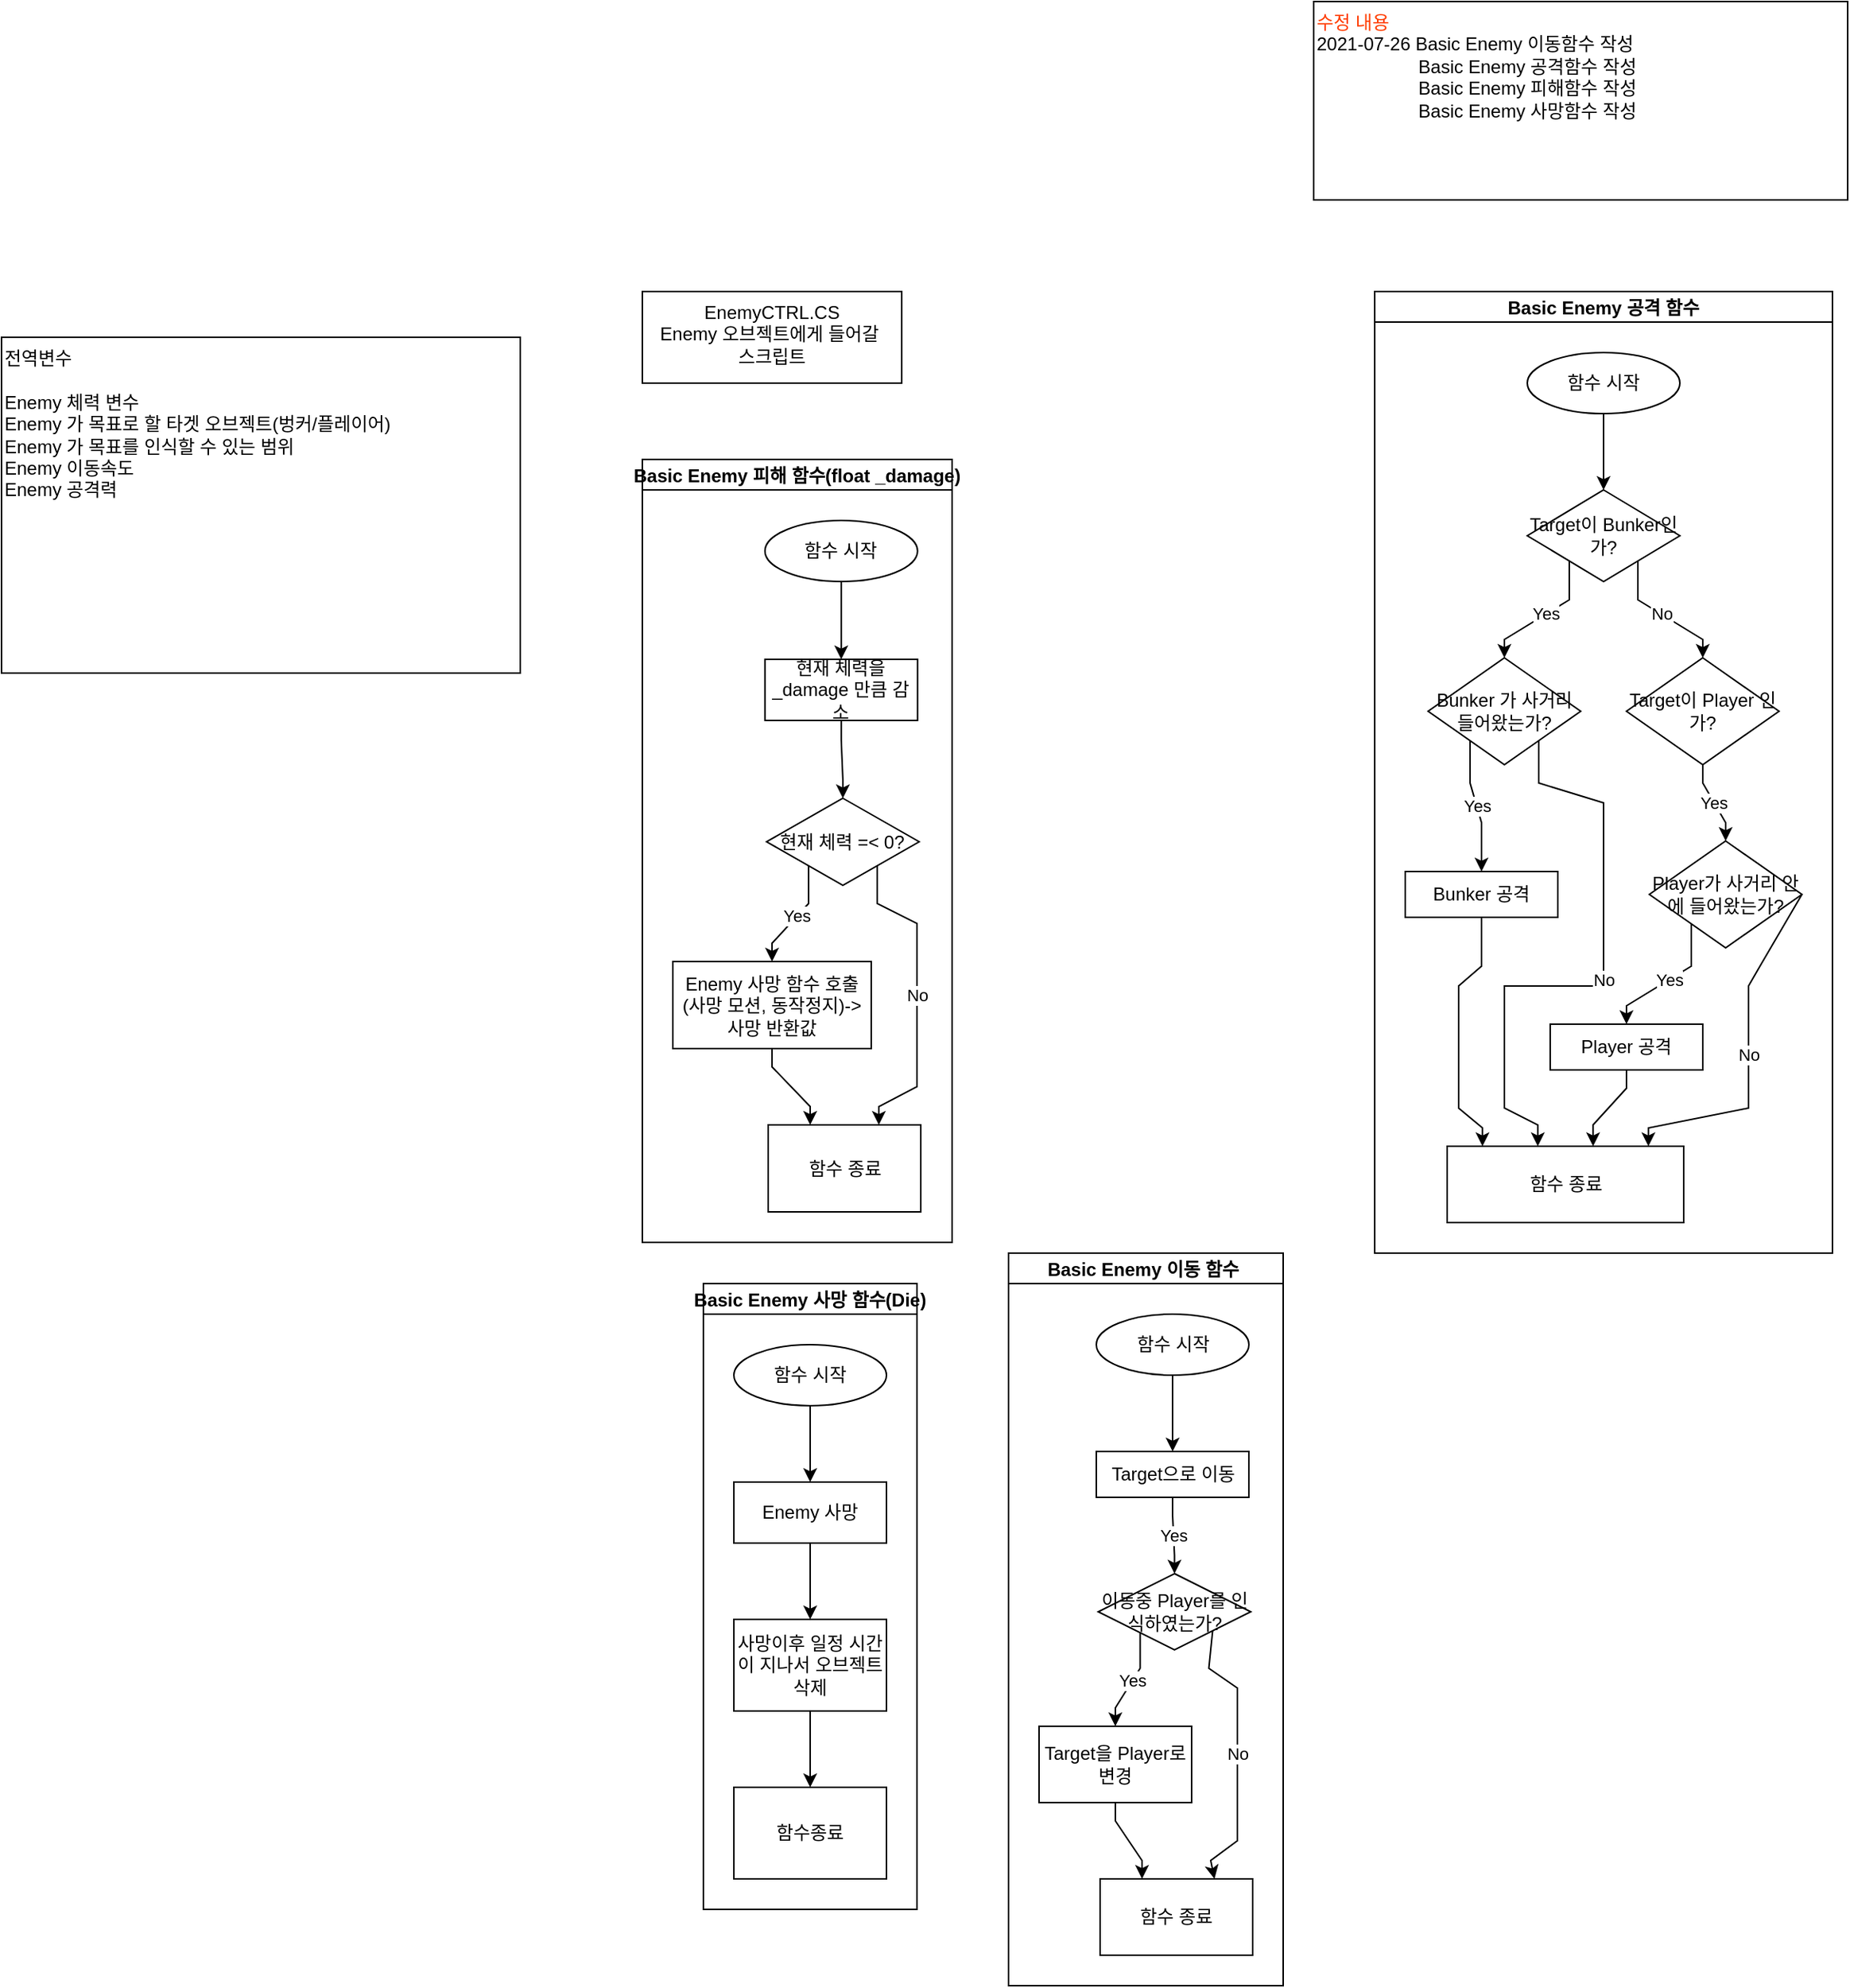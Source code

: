<mxfile version="13.9.9" type="device"><diagram id="J4szQfAG1sg5sVobrCXc" name="Page-1"><mxGraphModel dx="2378" dy="2320" grid="1" gridSize="10" guides="1" tooltips="1" connect="1" arrows="1" fold="1" page="1" pageScale="1" pageWidth="827" pageHeight="1169" math="0" shadow="0"><root><mxCell id="0"/><mxCell id="1" parent="0"/><mxCell id="BQ4PC7H9Ra1O4r8dHc4G-1" value="전역변수&lt;br&gt;&lt;br&gt;Enemy 체력 변수&lt;br&gt;Enemy 가 목표로 할 타겟 오브젝트(벙커/플레이어)&lt;br&gt;Enemy 가 목표를 인식할 수 있는 범위&lt;br&gt;Enemy 이동속도&lt;br&gt;Enemy 공격력" style="rounded=0;whiteSpace=wrap;html=1;align=left;verticalAlign=top;" parent="1" vertex="1"><mxGeometry x="-400" y="60" width="340" height="220" as="geometry"/></mxCell><mxCell id="BQ4PC7H9Ra1O4r8dHc4G-4" value="EnemyCTRL.CS&lt;br&gt;Enemy 오브젝트에게 들어갈&amp;nbsp;&lt;br&gt;스크립트" style="rounded=0;whiteSpace=wrap;html=1;verticalAlign=top;align=center;" parent="1" vertex="1"><mxGeometry x="20" y="30" width="170" height="60" as="geometry"/></mxCell><mxCell id="BQ4PC7H9Ra1O4r8dHc4G-53" value="Basic Enemy 이동 함수 " style="swimlane;startSize=20;horizontal=1;childLayout=flowLayout;flowOrientation=north;resizable=0;interRankCellSpacing=50;containerType=tree;align=center;verticalAlign=middle;" parent="1" vertex="1"><mxGeometry x="260" y="660" width="180" height="480" as="geometry"/></mxCell><mxCell id="BQ4PC7H9Ra1O4r8dHc4G-54" value="함수 시작&lt;br&gt;" style="ellipse;whiteSpace=wrap;html=1;fontFamily=Helvetica;fontSize=12;fontColor=#000000;align=center;strokeColor=#000000;fillColor=#ffffff;" parent="BQ4PC7H9Ra1O4r8dHc4G-53" vertex="1"><mxGeometry x="57.531" y="40" width="100" height="40" as="geometry"/></mxCell><mxCell id="BQ4PC7H9Ra1O4r8dHc4G-211" value="" style="edgeStyle=orthogonalEdgeStyle;rounded=0;orthogonalLoop=1;jettySize=auto;html=1;noEdgeStyle=1;orthogonal=1;" parent="BQ4PC7H9Ra1O4r8dHc4G-53" source="BQ4PC7H9Ra1O4r8dHc4G-54" target="BQ4PC7H9Ra1O4r8dHc4G-212" edge="1"><mxGeometry relative="1" as="geometry"><Array as="points"><mxPoint x="107.531" y="92"/><mxPoint x="107.531" y="118"/></Array></mxGeometry></mxCell><mxCell id="BQ4PC7H9Ra1O4r8dHc4G-212" value="Target으로 이동" style="rounded=0;whiteSpace=wrap;html=1;fontFamily=Helvetica;fontSize=12;fontColor=#000000;align=center;strokeColor=#000000;fillColor=#ffffff;" parent="BQ4PC7H9Ra1O4r8dHc4G-53" vertex="1"><mxGeometry x="57.531" y="130" width="100" height="30" as="geometry"/></mxCell><mxCell id="BQ4PC7H9Ra1O4r8dHc4G-213" value="Yes" style="edgeStyle=orthogonalEdgeStyle;rounded=0;orthogonalLoop=1;jettySize=auto;html=1;noEdgeStyle=1;orthogonal=1;" parent="BQ4PC7H9Ra1O4r8dHc4G-53" source="BQ4PC7H9Ra1O4r8dHc4G-212" target="BQ4PC7H9Ra1O4r8dHc4G-214" edge="1"><mxGeometry relative="1" as="geometry"><mxPoint x="810" y="750" as="sourcePoint"/><Array as="points"><mxPoint x="107.531" y="172"/><mxPoint x="108.765" y="198"/></Array></mxGeometry></mxCell><mxCell id="BQ4PC7H9Ra1O4r8dHc4G-214" value="이동중 Player를 인식하였는가?" style="rhombus;whiteSpace=wrap;html=1;fontFamily=Helvetica;fontSize=12;fontColor=#000000;align=center;strokeColor=#000000;fillColor=#ffffff;" parent="BQ4PC7H9Ra1O4r8dHc4G-53" vertex="1"><mxGeometry x="58.765" y="210" width="100" height="50" as="geometry"/></mxCell><mxCell id="BQ4PC7H9Ra1O4r8dHc4G-215" value="Yes" style="edgeStyle=orthogonalEdgeStyle;rounded=0;orthogonalLoop=1;jettySize=auto;html=1;noEdgeStyle=1;orthogonal=1;" parent="BQ4PC7H9Ra1O4r8dHc4G-53" source="BQ4PC7H9Ra1O4r8dHc4G-214" target="BQ4PC7H9Ra1O4r8dHc4G-216" edge="1"><mxGeometry relative="1" as="geometry"><mxPoint x="750" y="710.0" as="sourcePoint"/><Array as="points"><mxPoint x="86.265" y="272"/><mxPoint x="70" y="298"/></Array></mxGeometry></mxCell><mxCell id="BQ4PC7H9Ra1O4r8dHc4G-216" value="Target을 Player로 변경" style="rounded=0;whiteSpace=wrap;html=1;fontFamily=Helvetica;fontSize=12;fontColor=#000000;align=center;strokeColor=#000000;fillColor=#ffffff;" parent="BQ4PC7H9Ra1O4r8dHc4G-53" vertex="1"><mxGeometry x="20" y="310" width="100" height="50" as="geometry"/></mxCell><mxCell id="BQ4PC7H9Ra1O4r8dHc4G-220" value="" style="edgeStyle=orthogonalEdgeStyle;rounded=0;orthogonalLoop=1;jettySize=auto;html=1;noEdgeStyle=1;orthogonal=1;" parent="BQ4PC7H9Ra1O4r8dHc4G-53" source="BQ4PC7H9Ra1O4r8dHc4G-216" target="BQ4PC7H9Ra1O4r8dHc4G-221" edge="1"><mxGeometry relative="1" as="geometry"><mxPoint x="710" y="730" as="sourcePoint"/><Array as="points"><mxPoint x="70" y="372"/><mxPoint x="87.5" y="398"/></Array></mxGeometry></mxCell><mxCell id="BQ4PC7H9Ra1O4r8dHc4G-221" value="함수 종료" style="rounded=0;whiteSpace=wrap;html=1;fontFamily=Helvetica;fontSize=12;fontColor=#000000;align=center;strokeColor=#000000;fillColor=#ffffff;" parent="BQ4PC7H9Ra1O4r8dHc4G-53" vertex="1"><mxGeometry x="60" y="410" width="100" height="50" as="geometry"/></mxCell><mxCell id="BQ4PC7H9Ra1O4r8dHc4G-236" value="No" style="edgeStyle=orthogonalEdgeStyle;rounded=0;orthogonalLoop=1;jettySize=auto;html=1;entryX=0.75;entryY=0;entryDx=0;entryDy=0;exitX=1;exitY=1;exitDx=0;exitDy=0;noEdgeStyle=1;orthogonal=1;" parent="BQ4PC7H9Ra1O4r8dHc4G-53" source="BQ4PC7H9Ra1O4r8dHc4G-214" target="BQ4PC7H9Ra1O4r8dHc4G-221" edge="1"><mxGeometry relative="1" as="geometry"><mxPoint x="310" y="760" as="targetPoint"/><Array as="points"><mxPoint x="131.265" y="272"/><mxPoint x="150" y="285"/><mxPoint x="150" y="385"/><mxPoint x="132.5" y="398"/></Array></mxGeometry></mxCell><mxCell id="BQ4PC7H9Ra1O4r8dHc4G-139" value="&lt;div&gt;&lt;span style=&quot;color: rgb(255 , 60 , 0)&quot;&gt;수정 내용&lt;/span&gt;&lt;/div&gt;&lt;div&gt;&lt;span&gt;2021-07-26 Basic Enemy 이동함수 작성&lt;/span&gt;&lt;/div&gt;&lt;div&gt;&lt;span&gt;&amp;nbsp; &amp;nbsp; &amp;nbsp; &amp;nbsp; &amp;nbsp; &amp;nbsp; &amp;nbsp; &amp;nbsp; &amp;nbsp; &amp;nbsp; Basic Enemy 공격함수 작성&lt;/span&gt;&lt;/div&gt;&lt;div&gt;&lt;span&gt;&amp;nbsp; &amp;nbsp; &amp;nbsp; &amp;nbsp; &amp;nbsp; &amp;nbsp; &amp;nbsp; &amp;nbsp; &amp;nbsp; &amp;nbsp; Basic Enemy 피해함수 작성&lt;/span&gt;&lt;/div&gt;&lt;div&gt;&lt;span&gt;&amp;nbsp; &amp;nbsp; &amp;nbsp; &amp;nbsp; &amp;nbsp; &amp;nbsp; &amp;nbsp; &amp;nbsp; &amp;nbsp; &amp;nbsp; Basic Enemy 사망함수 작성&lt;/span&gt;&lt;/div&gt;" style="rounded=0;whiteSpace=wrap;html=1;align=left;verticalAlign=top;" parent="1" vertex="1"><mxGeometry x="460" y="-160" width="350" height="130" as="geometry"/></mxCell><mxCell id="BQ4PC7H9Ra1O4r8dHc4G-223" value="Basic Enemy 공격 함수" style="swimlane;startSize=20;horizontal=1;childLayout=flowLayout;flowOrientation=north;resizable=0;interRankCellSpacing=50;containerType=tree;align=center;verticalAlign=middle;" parent="1" vertex="1"><mxGeometry x="500" y="30" width="300" height="630" as="geometry"/></mxCell><mxCell id="BQ4PC7H9Ra1O4r8dHc4G-224" value="함수 시작&lt;br&gt;" style="ellipse;whiteSpace=wrap;html=1;fontFamily=Helvetica;fontSize=12;fontColor=#000000;align=center;strokeColor=#000000;fillColor=#ffffff;" parent="BQ4PC7H9Ra1O4r8dHc4G-223" vertex="1"><mxGeometry x="100" y="40" width="100" height="40" as="geometry"/></mxCell><mxCell id="BQ4PC7H9Ra1O4r8dHc4G-225" value="" style="edgeStyle=orthogonalEdgeStyle;rounded=0;orthogonalLoop=1;jettySize=auto;html=1;noEdgeStyle=1;orthogonal=1;" parent="BQ4PC7H9Ra1O4r8dHc4G-223" source="BQ4PC7H9Ra1O4r8dHc4G-224" target="BQ4PC7H9Ra1O4r8dHc4G-226" edge="1"><mxGeometry relative="1" as="geometry"><Array as="points"><mxPoint x="150" y="92"/><mxPoint x="150" y="118"/></Array></mxGeometry></mxCell><mxCell id="BQ4PC7H9Ra1O4r8dHc4G-226" value="Target이 Bunker인가?" style="rhombus;whiteSpace=wrap;html=1;fontFamily=Helvetica;fontSize=12;fontColor=#000000;align=center;strokeColor=#000000;fillColor=#ffffff;" parent="BQ4PC7H9Ra1O4r8dHc4G-223" vertex="1"><mxGeometry x="100" y="130" width="100" height="60" as="geometry"/></mxCell><mxCell id="BQ4PC7H9Ra1O4r8dHc4G-227" value="Yes" style="edgeStyle=orthogonalEdgeStyle;rounded=0;orthogonalLoop=1;jettySize=auto;html=1;noEdgeStyle=1;orthogonal=1;" parent="BQ4PC7H9Ra1O4r8dHc4G-223" source="BQ4PC7H9Ra1O4r8dHc4G-226" target="BQ4PC7H9Ra1O4r8dHc4G-228" edge="1"><mxGeometry relative="1" as="geometry"><mxPoint x="1530" y="2150" as="sourcePoint"/><Array as="points"><mxPoint x="127.5" y="202"/><mxPoint x="85" y="228"/></Array></mxGeometry></mxCell><mxCell id="BQ4PC7H9Ra1O4r8dHc4G-228" value="Bunker 가 사거리 들어왔는가?" style="rhombus;whiteSpace=wrap;html=1;fontFamily=Helvetica;fontSize=12;fontColor=#000000;align=center;strokeColor=#000000;fillColor=#ffffff;" parent="BQ4PC7H9Ra1O4r8dHc4G-223" vertex="1"><mxGeometry x="35" y="240" width="100" height="70" as="geometry"/></mxCell><mxCell id="BQ4PC7H9Ra1O4r8dHc4G-229" value="Yes" style="edgeStyle=orthogonalEdgeStyle;rounded=0;orthogonalLoop=1;jettySize=auto;html=1;noEdgeStyle=1;orthogonal=1;" parent="BQ4PC7H9Ra1O4r8dHc4G-223" source="BQ4PC7H9Ra1O4r8dHc4G-228" target="BQ4PC7H9Ra1O4r8dHc4G-230" edge="1"><mxGeometry relative="1" as="geometry"><mxPoint x="1470" y="2110" as="sourcePoint"/><Array as="points"><mxPoint x="62.5" y="322"/><mxPoint x="70" y="348"/></Array></mxGeometry></mxCell><mxCell id="BQ4PC7H9Ra1O4r8dHc4G-254" style="edgeStyle=orthogonalEdgeStyle;rounded=0;orthogonalLoop=1;jettySize=auto;html=1;noEdgeStyle=1;orthogonal=1;" parent="BQ4PC7H9Ra1O4r8dHc4G-223" source="BQ4PC7H9Ra1O4r8dHc4G-230" target="BQ4PC7H9Ra1O4r8dHc4G-253" edge="1"><mxGeometry relative="1" as="geometry"><Array as="points"><mxPoint x="70" y="442"/><mxPoint x="55" y="455"/><mxPoint x="55" y="535"/><mxPoint x="70.625" y="548"/></Array></mxGeometry></mxCell><mxCell id="BQ4PC7H9Ra1O4r8dHc4G-230" value="Bunker 공격" style="rounded=0;whiteSpace=wrap;html=1;fontFamily=Helvetica;fontSize=12;fontColor=#000000;align=center;strokeColor=#000000;fillColor=#ffffff;" parent="BQ4PC7H9Ra1O4r8dHc4G-223" vertex="1"><mxGeometry x="20" y="380" width="100" height="30" as="geometry"/></mxCell><mxCell id="BQ4PC7H9Ra1O4r8dHc4G-252" value="No" style="edgeStyle=orthogonalEdgeStyle;rounded=0;orthogonalLoop=1;jettySize=auto;html=1;noEdgeStyle=1;orthogonal=1;" parent="BQ4PC7H9Ra1O4r8dHc4G-223" source="BQ4PC7H9Ra1O4r8dHc4G-228" target="BQ4PC7H9Ra1O4r8dHc4G-253" edge="1"><mxGeometry relative="1" as="geometry"><mxPoint x="1430" y="1620" as="sourcePoint"/><Array as="points"><mxPoint x="107.5" y="322"/><mxPoint x="150" y="335"/><mxPoint x="150" y="455"/><mxPoint x="85" y="455"/><mxPoint x="85" y="535"/><mxPoint x="106.875" y="546"/></Array></mxGeometry></mxCell><mxCell id="BQ4PC7H9Ra1O4r8dHc4G-253" value="함수 종료" style="rounded=0;whiteSpace=wrap;html=1;fontFamily=Helvetica;fontSize=12;fontColor=#000000;align=center;strokeColor=#000000;fillColor=#ffffff;" parent="BQ4PC7H9Ra1O4r8dHc4G-223" vertex="1"><mxGeometry x="47.5" y="560" width="155" height="50" as="geometry"/></mxCell><mxCell id="BQ4PC7H9Ra1O4r8dHc4G-317" value="No" style="edgeStyle=orthogonalEdgeStyle;rounded=0;orthogonalLoop=1;jettySize=auto;html=1;noEdgeStyle=1;orthogonal=1;" parent="BQ4PC7H9Ra1O4r8dHc4G-223" source="BQ4PC7H9Ra1O4r8dHc4G-226" target="BQ4PC7H9Ra1O4r8dHc4G-318" edge="1"><mxGeometry relative="1" as="geometry"><mxPoint x="1287.531" y="1300" as="sourcePoint"/><Array as="points"><mxPoint x="172.5" y="202"/><mxPoint x="215" y="228"/></Array></mxGeometry></mxCell><mxCell id="BQ4PC7H9Ra1O4r8dHc4G-318" value="Target이 Player 인가?" style="rhombus;whiteSpace=wrap;html=1;fontFamily=Helvetica;fontSize=12;fontColor=#000000;align=center;strokeColor=#000000;fillColor=#ffffff;" parent="BQ4PC7H9Ra1O4r8dHc4G-223" vertex="1"><mxGeometry x="165" y="240" width="100" height="70" as="geometry"/></mxCell><mxCell id="BQ4PC7H9Ra1O4r8dHc4G-319" value="Yes" style="edgeStyle=orthogonalEdgeStyle;rounded=0;orthogonalLoop=1;jettySize=auto;html=1;noEdgeStyle=1;orthogonal=1;" parent="BQ4PC7H9Ra1O4r8dHc4G-223" source="BQ4PC7H9Ra1O4r8dHc4G-318" target="BQ4PC7H9Ra1O4r8dHc4G-320" edge="1"><mxGeometry relative="1" as="geometry"><mxPoint x="1297.5" y="1206.5" as="sourcePoint"/><Array as="points"><mxPoint x="215" y="322"/><mxPoint x="230" y="348"/></Array></mxGeometry></mxCell><mxCell id="BQ4PC7H9Ra1O4r8dHc4G-320" value="Player가 사거리 안에 들어왔는가?" style="rhombus;whiteSpace=wrap;html=1;fontFamily=Helvetica;fontSize=12;fontColor=#000000;align=center;strokeColor=#000000;fillColor=#ffffff;" parent="BQ4PC7H9Ra1O4r8dHc4G-223" vertex="1"><mxGeometry x="180" y="360" width="100" height="70" as="geometry"/></mxCell><mxCell id="BQ4PC7H9Ra1O4r8dHc4G-322" value="Yes" style="edgeStyle=orthogonalEdgeStyle;rounded=0;orthogonalLoop=1;jettySize=auto;html=1;noEdgeStyle=1;orthogonal=1;" parent="BQ4PC7H9Ra1O4r8dHc4G-223" source="BQ4PC7H9Ra1O4r8dHc4G-320" target="BQ4PC7H9Ra1O4r8dHc4G-323" edge="1"><mxGeometry relative="1" as="geometry"><mxPoint x="1335" y="1300" as="sourcePoint"/><Array as="points"><mxPoint x="207.5" y="442"/><mxPoint x="165" y="468"/></Array></mxGeometry></mxCell><mxCell id="BQ4PC7H9Ra1O4r8dHc4G-324" style="edgeStyle=orthogonalEdgeStyle;rounded=0;orthogonalLoop=1;jettySize=auto;html=1;noEdgeStyle=1;orthogonal=1;" parent="BQ4PC7H9Ra1O4r8dHc4G-223" source="BQ4PC7H9Ra1O4r8dHc4G-323" target="BQ4PC7H9Ra1O4r8dHc4G-253" edge="1"><mxGeometry relative="1" as="geometry"><Array as="points"><mxPoint x="165" y="522"/><mxPoint x="143.125" y="546"/></Array></mxGeometry></mxCell><mxCell id="BQ4PC7H9Ra1O4r8dHc4G-323" value="Player 공격" style="rounded=0;whiteSpace=wrap;html=1;fontFamily=Helvetica;fontSize=12;fontColor=#000000;align=center;strokeColor=#000000;fillColor=#ffffff;" parent="BQ4PC7H9Ra1O4r8dHc4G-223" vertex="1"><mxGeometry x="115" y="480" width="100" height="30" as="geometry"/></mxCell><mxCell id="BQ4PC7H9Ra1O4r8dHc4G-328" value="No" style="edgeStyle=orthogonalEdgeStyle;rounded=0;orthogonalLoop=1;jettySize=auto;html=1;exitX=1;exitY=0.5;exitDx=0;exitDy=0;noEdgeStyle=1;orthogonal=1;" parent="BQ4PC7H9Ra1O4r8dHc4G-223" source="BQ4PC7H9Ra1O4r8dHc4G-320" target="BQ4PC7H9Ra1O4r8dHc4G-253" edge="1"><mxGeometry relative="1" as="geometry"><mxPoint x="299" y="800" as="targetPoint"/><Array as="points"><mxPoint x="252.5" y="442"/><mxPoint x="245" y="455"/><mxPoint x="245" y="535"/><mxPoint x="179.375" y="548"/></Array></mxGeometry></mxCell><mxCell id="BQ4PC7H9Ra1O4r8dHc4G-255" value="Basic Enemy 피해 함수(float _damage)" style="swimlane;startSize=20;horizontal=1;childLayout=flowLayout;flowOrientation=north;resizable=0;interRankCellSpacing=50;containerType=tree;align=center;verticalAlign=middle;" parent="1" vertex="1"><mxGeometry x="20" y="140" width="203" height="513" as="geometry"/></mxCell><mxCell id="BQ4PC7H9Ra1O4r8dHc4G-256" value="함수 시작&lt;br&gt;" style="ellipse;whiteSpace=wrap;html=1;fontFamily=Helvetica;fontSize=12;fontColor=#000000;align=center;strokeColor=#000000;fillColor=#ffffff;" parent="BQ4PC7H9Ra1O4r8dHc4G-255" vertex="1"><mxGeometry x="80.36" y="40" width="100" height="40" as="geometry"/></mxCell><mxCell id="BQ4PC7H9Ra1O4r8dHc4G-281" value="" style="edgeStyle=orthogonalEdgeStyle;rounded=0;orthogonalLoop=1;jettySize=auto;html=1;noEdgeStyle=1;orthogonal=1;" parent="BQ4PC7H9Ra1O4r8dHc4G-255" source="BQ4PC7H9Ra1O4r8dHc4G-256" target="BQ4PC7H9Ra1O4r8dHc4G-282" edge="1"><mxGeometry relative="1" as="geometry"><Array as="points"><mxPoint x="130.36" y="92"/><mxPoint x="130.36" y="118"/></Array></mxGeometry></mxCell><mxCell id="BQ4PC7H9Ra1O4r8dHc4G-282" value="현재 체력을 _damage 만큼 감소" style="rounded=0;whiteSpace=wrap;html=1;fontFamily=Helvetica;fontSize=12;fontColor=#000000;align=center;strokeColor=#000000;fillColor=#ffffff;" parent="BQ4PC7H9Ra1O4r8dHc4G-255" vertex="1"><mxGeometry x="80.36" y="131.0" width="100" height="40" as="geometry"/></mxCell><mxCell id="BQ4PC7H9Ra1O4r8dHc4G-284" value="" style="edgeStyle=orthogonalEdgeStyle;rounded=0;orthogonalLoop=1;jettySize=auto;html=1;noEdgeStyle=1;orthogonal=1;" parent="BQ4PC7H9Ra1O4r8dHc4G-255" source="BQ4PC7H9Ra1O4r8dHc4G-282" target="BQ4PC7H9Ra1O4r8dHc4G-285" edge="1"><mxGeometry relative="1" as="geometry"><mxPoint x="1480" y="950" as="sourcePoint"/><Array as="points"><mxPoint x="130.36" y="184.0"/><mxPoint x="131.43" y="210.0"/></Array></mxGeometry></mxCell><mxCell id="BQ4PC7H9Ra1O4r8dHc4G-285" value="현재 체력 =&amp;lt; 0?" style="rhombus;whiteSpace=wrap;html=1;fontFamily=Helvetica;fontSize=12;fontColor=#000000;align=center;strokeColor=#000000;fillColor=#ffffff;" parent="BQ4PC7H9Ra1O4r8dHc4G-255" vertex="1"><mxGeometry x="81.43" y="222.0" width="100" height="57" as="geometry"/></mxCell><mxCell id="BQ4PC7H9Ra1O4r8dHc4G-286" value="Yes" style="edgeStyle=orthogonalEdgeStyle;rounded=0;orthogonalLoop=1;jettySize=auto;html=1;noEdgeStyle=1;orthogonal=1;" parent="BQ4PC7H9Ra1O4r8dHc4G-255" source="BQ4PC7H9Ra1O4r8dHc4G-285" target="BQ4PC7H9Ra1O4r8dHc4G-287" edge="1"><mxGeometry relative="1" as="geometry"><mxPoint x="1420" y="921" as="sourcePoint"/><Array as="points"><mxPoint x="108.93" y="291.0"/><mxPoint x="85" y="317.0"/></Array></mxGeometry></mxCell><mxCell id="BQ4PC7H9Ra1O4r8dHc4G-290" style="edgeStyle=orthogonalEdgeStyle;rounded=0;orthogonalLoop=1;jettySize=auto;html=1;noEdgeStyle=1;orthogonal=1;" parent="BQ4PC7H9Ra1O4r8dHc4G-255" source="BQ4PC7H9Ra1O4r8dHc4G-287" target="BQ4PC7H9Ra1O4r8dHc4G-289" edge="1"><mxGeometry relative="1" as="geometry"><Array as="points"><mxPoint x="85" y="398.0"/><mxPoint x="110" y="424.0"/></Array></mxGeometry></mxCell><mxCell id="BQ4PC7H9Ra1O4r8dHc4G-287" value="Enemy 사망 함수 호출&lt;br&gt;(사망 모션, 동작정지)-&amp;gt; 사망 반환값" style="rounded=0;whiteSpace=wrap;html=1;fontFamily=Helvetica;fontSize=12;fontColor=#000000;align=center;strokeColor=#000000;fillColor=#ffffff;" parent="BQ4PC7H9Ra1O4r8dHc4G-255" vertex="1"><mxGeometry x="20" y="329.0" width="130" height="57" as="geometry"/></mxCell><mxCell id="BQ4PC7H9Ra1O4r8dHc4G-288" value="No" style="edgeStyle=orthogonalEdgeStyle;rounded=0;orthogonalLoop=1;jettySize=auto;html=1;noEdgeStyle=1;orthogonal=1;" parent="BQ4PC7H9Ra1O4r8dHc4G-255" source="BQ4PC7H9Ra1O4r8dHc4G-285" target="BQ4PC7H9Ra1O4r8dHc4G-289" edge="1"><mxGeometry relative="1" as="geometry"><mxPoint x="1380" y="949" as="sourcePoint"/><Array as="points"><mxPoint x="153.93" y="291.0"/><mxPoint x="180" y="304.0"/><mxPoint x="180" y="411.0"/><mxPoint x="155" y="424.0"/></Array></mxGeometry></mxCell><mxCell id="BQ4PC7H9Ra1O4r8dHc4G-289" value="함수 종료" style="rounded=0;whiteSpace=wrap;html=1;fontFamily=Helvetica;fontSize=12;fontColor=#000000;align=center;strokeColor=#000000;fillColor=#ffffff;" parent="BQ4PC7H9Ra1O4r8dHc4G-255" vertex="1"><mxGeometry x="82.5" y="436.0" width="100" height="57" as="geometry"/></mxCell><mxCell id="BQ4PC7H9Ra1O4r8dHc4G-291" value="Basic Enemy 사망 함수(Die)" style="swimlane;startSize=20;horizontal=1;childLayout=flowLayout;flowOrientation=north;resizable=0;interRankCellSpacing=50;containerType=tree;align=center;verticalAlign=middle;" parent="1" vertex="1"><mxGeometry x="60" y="680" width="140" height="410" as="geometry"/></mxCell><mxCell id="BQ4PC7H9Ra1O4r8dHc4G-292" value="함수 시작&lt;br&gt;" style="ellipse;whiteSpace=wrap;html=1;fontFamily=Helvetica;fontSize=12;fontColor=#000000;align=center;strokeColor=#000000;fillColor=#ffffff;" parent="BQ4PC7H9Ra1O4r8dHc4G-291" vertex="1"><mxGeometry x="20" y="40" width="100" height="40" as="geometry"/></mxCell><mxCell id="BQ4PC7H9Ra1O4r8dHc4G-302" value="" style="edgeStyle=orthogonalEdgeStyle;rounded=0;orthogonalLoop=1;jettySize=auto;html=1;noEdgeStyle=1;orthogonal=1;" parent="BQ4PC7H9Ra1O4r8dHc4G-291" source="BQ4PC7H9Ra1O4r8dHc4G-292" target="BQ4PC7H9Ra1O4r8dHc4G-303" edge="1"><mxGeometry relative="1" as="geometry"><Array as="points"><mxPoint x="70" y="92"/><mxPoint x="70" y="118"/></Array></mxGeometry></mxCell><mxCell id="BQ4PC7H9Ra1O4r8dHc4G-303" value="Enemy 사망" style="rounded=0;whiteSpace=wrap;html=1;fontFamily=Helvetica;fontSize=12;fontColor=#000000;align=center;strokeColor=#000000;fillColor=#ffffff;" parent="BQ4PC7H9Ra1O4r8dHc4G-291" vertex="1"><mxGeometry x="20" y="130" width="100" height="40" as="geometry"/></mxCell><mxCell id="BQ4PC7H9Ra1O4r8dHc4G-305" value="" style="edgeStyle=orthogonalEdgeStyle;rounded=0;orthogonalLoop=1;jettySize=auto;html=1;noEdgeStyle=1;orthogonal=1;" parent="BQ4PC7H9Ra1O4r8dHc4G-291" source="BQ4PC7H9Ra1O4r8dHc4G-303" target="BQ4PC7H9Ra1O4r8dHc4G-306" edge="1"><mxGeometry relative="1" as="geometry"><mxPoint x="1700" y="869" as="sourcePoint"/><Array as="points"><mxPoint x="70" y="182"/><mxPoint x="70" y="208"/></Array></mxGeometry></mxCell><mxCell id="BQ4PC7H9Ra1O4r8dHc4G-306" value="사망이후 일정 시간이 지나서 오브젝트 삭제" style="rounded=0;whiteSpace=wrap;html=1;fontFamily=Helvetica;fontSize=12;fontColor=#000000;align=center;strokeColor=#000000;fillColor=#ffffff;" parent="BQ4PC7H9Ra1O4r8dHc4G-291" vertex="1"><mxGeometry x="20" y="220" width="100" height="60" as="geometry"/></mxCell><mxCell id="BQ4PC7H9Ra1O4r8dHc4G-310" value="" style="edgeStyle=orthogonalEdgeStyle;rounded=0;orthogonalLoop=1;jettySize=auto;html=1;noEdgeStyle=1;orthogonal=1;" parent="BQ4PC7H9Ra1O4r8dHc4G-291" source="BQ4PC7H9Ra1O4r8dHc4G-306" target="BQ4PC7H9Ra1O4r8dHc4G-311" edge="1"><mxGeometry relative="1" as="geometry"><mxPoint x="1580" y="719" as="sourcePoint"/><Array as="points"><mxPoint x="70" y="292"/><mxPoint x="70" y="318"/></Array></mxGeometry></mxCell><mxCell id="BQ4PC7H9Ra1O4r8dHc4G-311" value="함수종료" style="rounded=0;whiteSpace=wrap;html=1;fontFamily=Helvetica;fontSize=12;fontColor=#000000;align=center;strokeColor=#000000;fillColor=#ffffff;" parent="BQ4PC7H9Ra1O4r8dHc4G-291" vertex="1"><mxGeometry x="20" y="330" width="100" height="60" as="geometry"/></mxCell></root></mxGraphModel></diagram></mxfile>